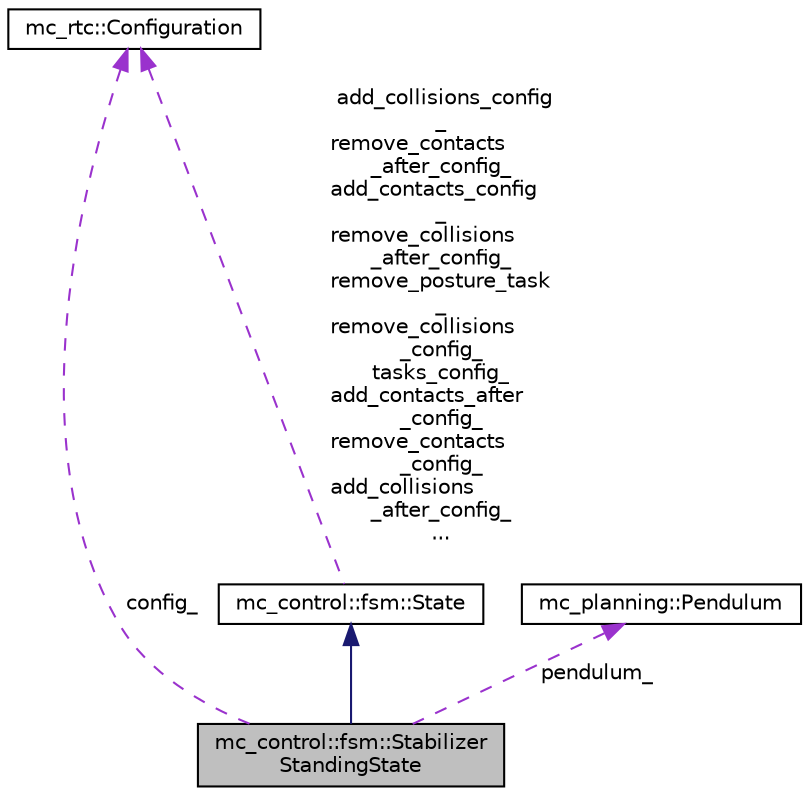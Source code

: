 digraph "mc_control::fsm::StabilizerStandingState"
{
 // INTERACTIVE_SVG=YES
 // LATEX_PDF_SIZE
  edge [fontname="Helvetica",fontsize="10",labelfontname="Helvetica",labelfontsize="10"];
  node [fontname="Helvetica",fontsize="10",shape=record];
  Node1 [label="mc_control::fsm::Stabilizer\lStandingState",height=0.2,width=0.4,color="black", fillcolor="grey75", style="filled", fontcolor="black",tooltip="Simple state to control and stabilize the CoM of a biped-like robot using the LIPMStabilizer."];
  Node2 -> Node1 [dir="back",color="midnightblue",fontsize="10",style="solid",fontname="Helvetica"];
  Node2 [label="mc_control::fsm::State",height=0.2,width=0.4,color="black", fillcolor="white", style="filled",URL="$structmc__control_1_1fsm_1_1State.html",tooltip=" "];
  Node3 -> Node2 [dir="back",color="darkorchid3",fontsize="10",style="dashed",label=" add_collisions_config\l_\nremove_contacts\l_after_config_\nadd_contacts_config\l_\nremove_collisions\l_after_config_\nremove_posture_task\l_\nremove_collisions\l_config_\ntasks_config_\nadd_contacts_after\l_config_\nremove_contacts\l_config_\nadd_collisions\l_after_config_\n..." ,fontname="Helvetica"];
  Node3 [label="mc_rtc::Configuration",height=0.2,width=0.4,color="black", fillcolor="white", style="filled",URL="$structmc__rtc_1_1Configuration.html",tooltip="Simplify access to values hold within a JSON file."];
  Node4 -> Node1 [dir="back",color="darkorchid3",fontsize="10",style="dashed",label=" pendulum_" ,fontname="Helvetica"];
  Node4 [label="mc_planning::Pendulum",height=0.2,width=0.4,color="black", fillcolor="white", style="filled",URL="$structmc__planning_1_1Pendulum.html",tooltip=" "];
  Node3 -> Node1 [dir="back",color="darkorchid3",fontsize="10",style="dashed",label=" config_" ,fontname="Helvetica"];
}
